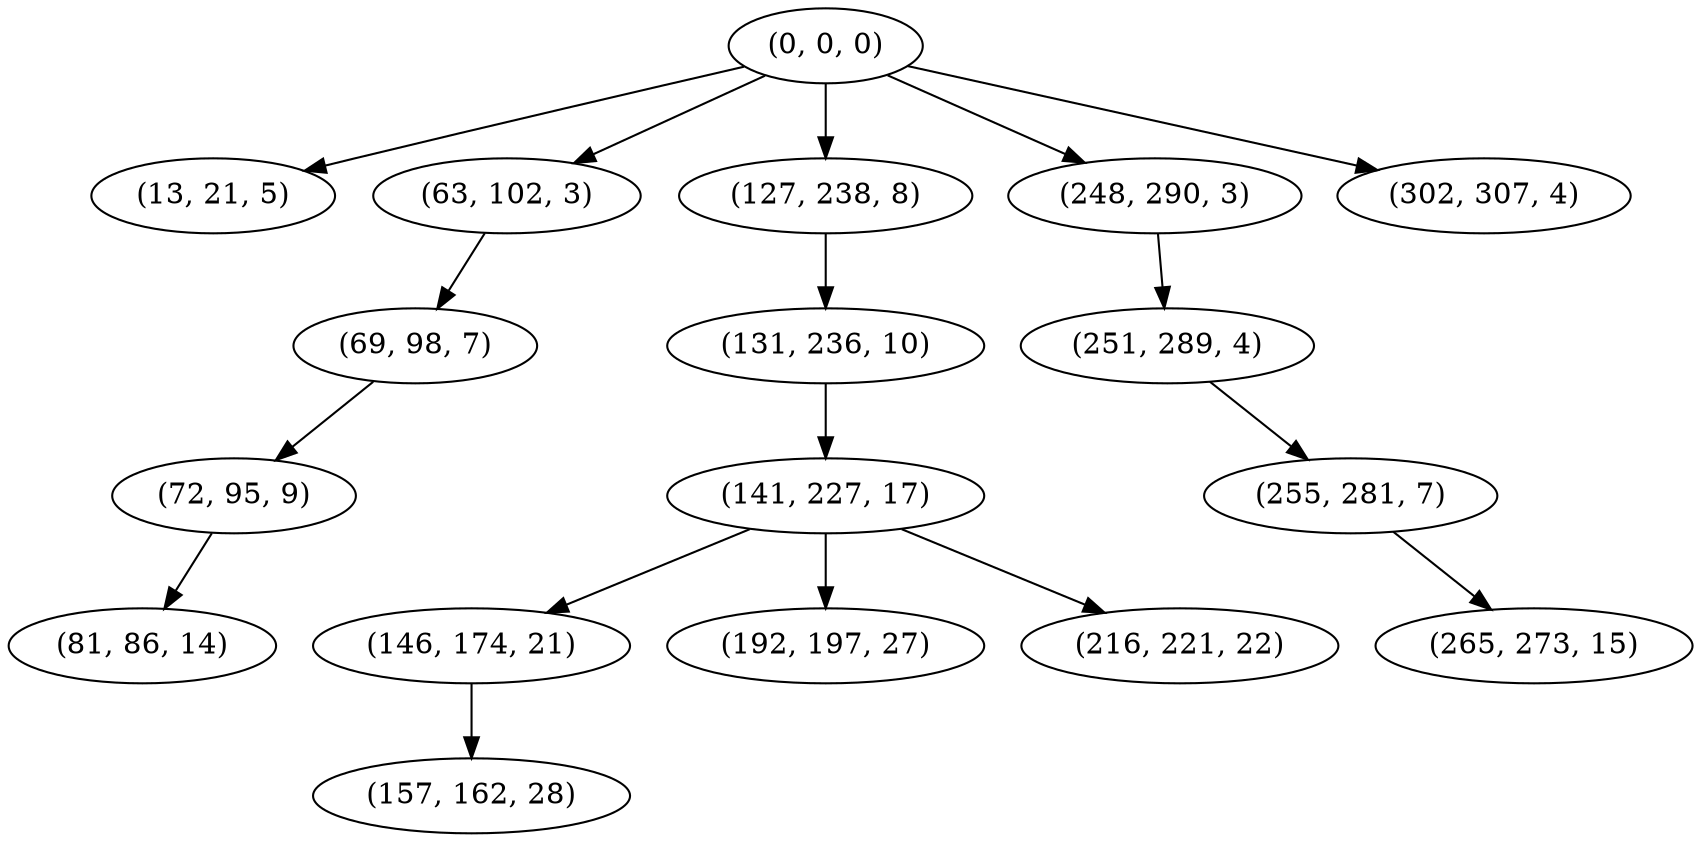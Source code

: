 digraph tree {
    "(0, 0, 0)";
    "(13, 21, 5)";
    "(63, 102, 3)";
    "(69, 98, 7)";
    "(72, 95, 9)";
    "(81, 86, 14)";
    "(127, 238, 8)";
    "(131, 236, 10)";
    "(141, 227, 17)";
    "(146, 174, 21)";
    "(157, 162, 28)";
    "(192, 197, 27)";
    "(216, 221, 22)";
    "(248, 290, 3)";
    "(251, 289, 4)";
    "(255, 281, 7)";
    "(265, 273, 15)";
    "(302, 307, 4)";
    "(0, 0, 0)" -> "(13, 21, 5)";
    "(0, 0, 0)" -> "(63, 102, 3)";
    "(0, 0, 0)" -> "(127, 238, 8)";
    "(0, 0, 0)" -> "(248, 290, 3)";
    "(0, 0, 0)" -> "(302, 307, 4)";
    "(63, 102, 3)" -> "(69, 98, 7)";
    "(69, 98, 7)" -> "(72, 95, 9)";
    "(72, 95, 9)" -> "(81, 86, 14)";
    "(127, 238, 8)" -> "(131, 236, 10)";
    "(131, 236, 10)" -> "(141, 227, 17)";
    "(141, 227, 17)" -> "(146, 174, 21)";
    "(141, 227, 17)" -> "(192, 197, 27)";
    "(141, 227, 17)" -> "(216, 221, 22)";
    "(146, 174, 21)" -> "(157, 162, 28)";
    "(248, 290, 3)" -> "(251, 289, 4)";
    "(251, 289, 4)" -> "(255, 281, 7)";
    "(255, 281, 7)" -> "(265, 273, 15)";
}
